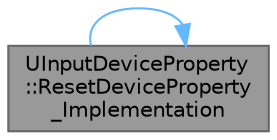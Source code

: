 digraph "UInputDeviceProperty::ResetDeviceProperty_Implementation"
{
 // INTERACTIVE_SVG=YES
 // LATEX_PDF_SIZE
  bgcolor="transparent";
  edge [fontname=Helvetica,fontsize=10,labelfontname=Helvetica,labelfontsize=10];
  node [fontname=Helvetica,fontsize=10,shape=box,height=0.2,width=0.4];
  rankdir="LR";
  Node1 [id="Node000001",label="UInputDeviceProperty\l::ResetDeviceProperty\l_Implementation",height=0.2,width=0.4,color="gray40", fillcolor="grey60", style="filled", fontcolor="black",tooltip="Native C++ implementation of ResetDeviceProperty Override this in C++ to alter the device property be..."];
  Node1 -> Node1 [id="edge1_Node000001_Node000001",color="steelblue1",style="solid",tooltip=" "];
}
